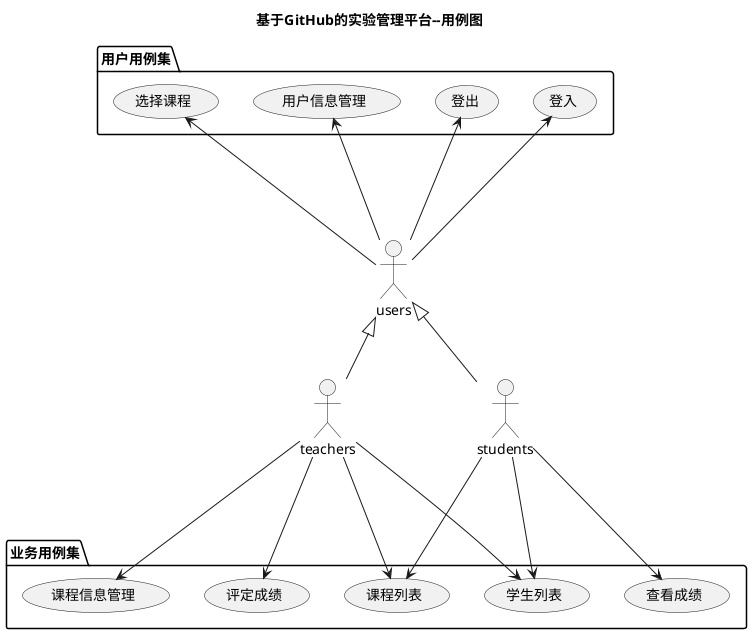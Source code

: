 @startuml
title 基于GitHub的实验管理平台--用例图
actor teachers
actor students
actor users
users <|-- teachers
users <|-- students

package 用户用例集 {
users --up-> (登入)
users --up-> (登出)
users --up-> (用户信息管理)
users --up-> (选择课程)
}
package 业务用例集 {
teachers ---> (评定成绩)
teachers ---> (学生列表)
teachers ---> (课程列表)
teachers ---> (课程信息管理)
students ---> (学生列表)
students ---> (查看成绩)
students ---> (课程列表)
}

@enduml
